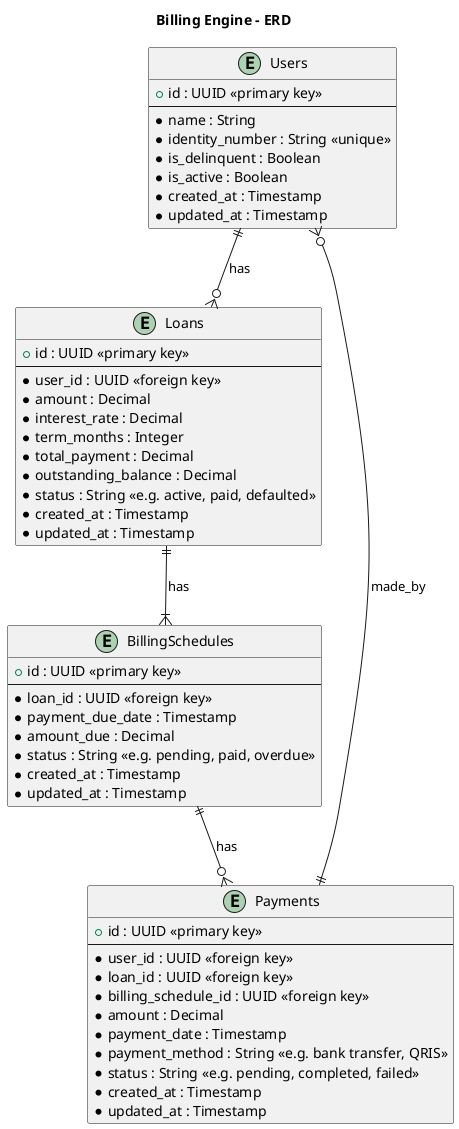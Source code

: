 @startuml Billing Engine

title Billing Engine - ERD

entity Users {
    + id : UUID <<primary key>>
    --
    * name : String
    * identity_number : String <<unique>>
    * is_delinquent : Boolean
    * is_active : Boolean
    * created_at : Timestamp
    * updated_at : Timestamp
}

entity Loans {
    + id : UUID <<primary key>>
    --
    * user_id : UUID <<foreign key>>
    * amount : Decimal
    * interest_rate : Decimal
    * term_months : Integer
    * total_payment : Decimal
    * outstanding_balance : Decimal
    * status : String <<e.g. active, paid, defaulted>>
    * created_at : Timestamp
    * updated_at : Timestamp
}

entity BillingSchedules {
    + id : UUID <<primary key>>
    --
    * loan_id : UUID <<foreign key>>
    * payment_due_date : Timestamp
    * amount_due : Decimal
    * status : String <<e.g. pending, paid, overdue>>
    * created_at : Timestamp
    * updated_at : Timestamp
}

entity Payments {
    + id : UUID <<primary key>>
    --
    * user_id : UUID <<foreign key>>
    * loan_id : UUID <<foreign key>>
    * billing_schedule_id : UUID <<foreign key>>
    * amount : Decimal
    * payment_date : Timestamp
    * payment_method : String <<e.g. bank transfer, QRIS>>
    * status : String <<e.g. pending, completed, failed>>
    * created_at : Timestamp
    * updated_at : Timestamp
}

Users ||--o{ Loans : has
Loans ||--|{ BillingSchedules : has
BillingSchedules ||--o{ Payments : has
Payments ||--o{ Users : made_by

@enduml